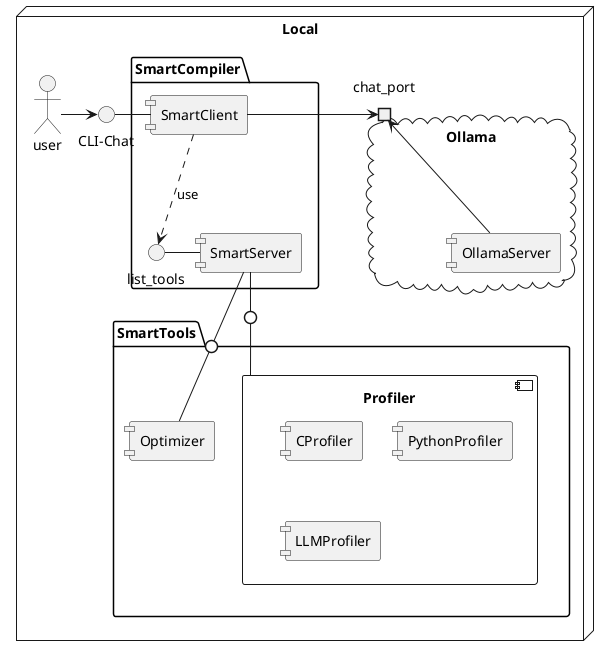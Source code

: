 @startuml

skinparam componentStyle uml1

node "Local" {
    actor user
    interface "CLI-Chat" as SmartChat

    package "SmartTools" {
        component "Profiler" {
            [CProfiler]
            [PythonProfiler]
            [LLMProfiler]
        }
        [Optimizer]
    }

   
    cloud "Ollama" {
        portin chat_port
        component "OllamaServer" { 
            [OllamaServer] -> chat_port
        }
    }
    

    package "SmartCompiler" {
        [SmartClient]
        [SmartServer]
        SmartChat - [SmartClient]
        interface "list_tools" as ListTools
        [SmartClient] ..> () ListTools: use
        ListTools - [SmartServer]

    }




}

user -> SmartChat
[SmartClient] -> chat_port

[SmartServer] -0- [Profiler]
[SmartServer] -0- [Optimizer]


@enduml
